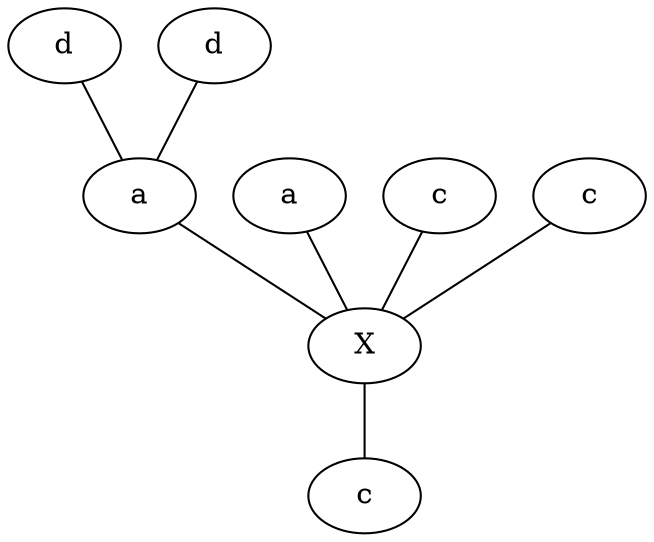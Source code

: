 graph Barry4 {
	2 [label=d]
	3 [label=a]
	4 [label=c]
	5 [label=d]
	1 [label=c]
	6 [label=a]
	7 [label=X]
	2 -- 6
	5 -- 6
	1 -- 7
	6 -- 7
	3 -- 7
	4 -- 7
	0 [label=c]
	7 -- 0
}
